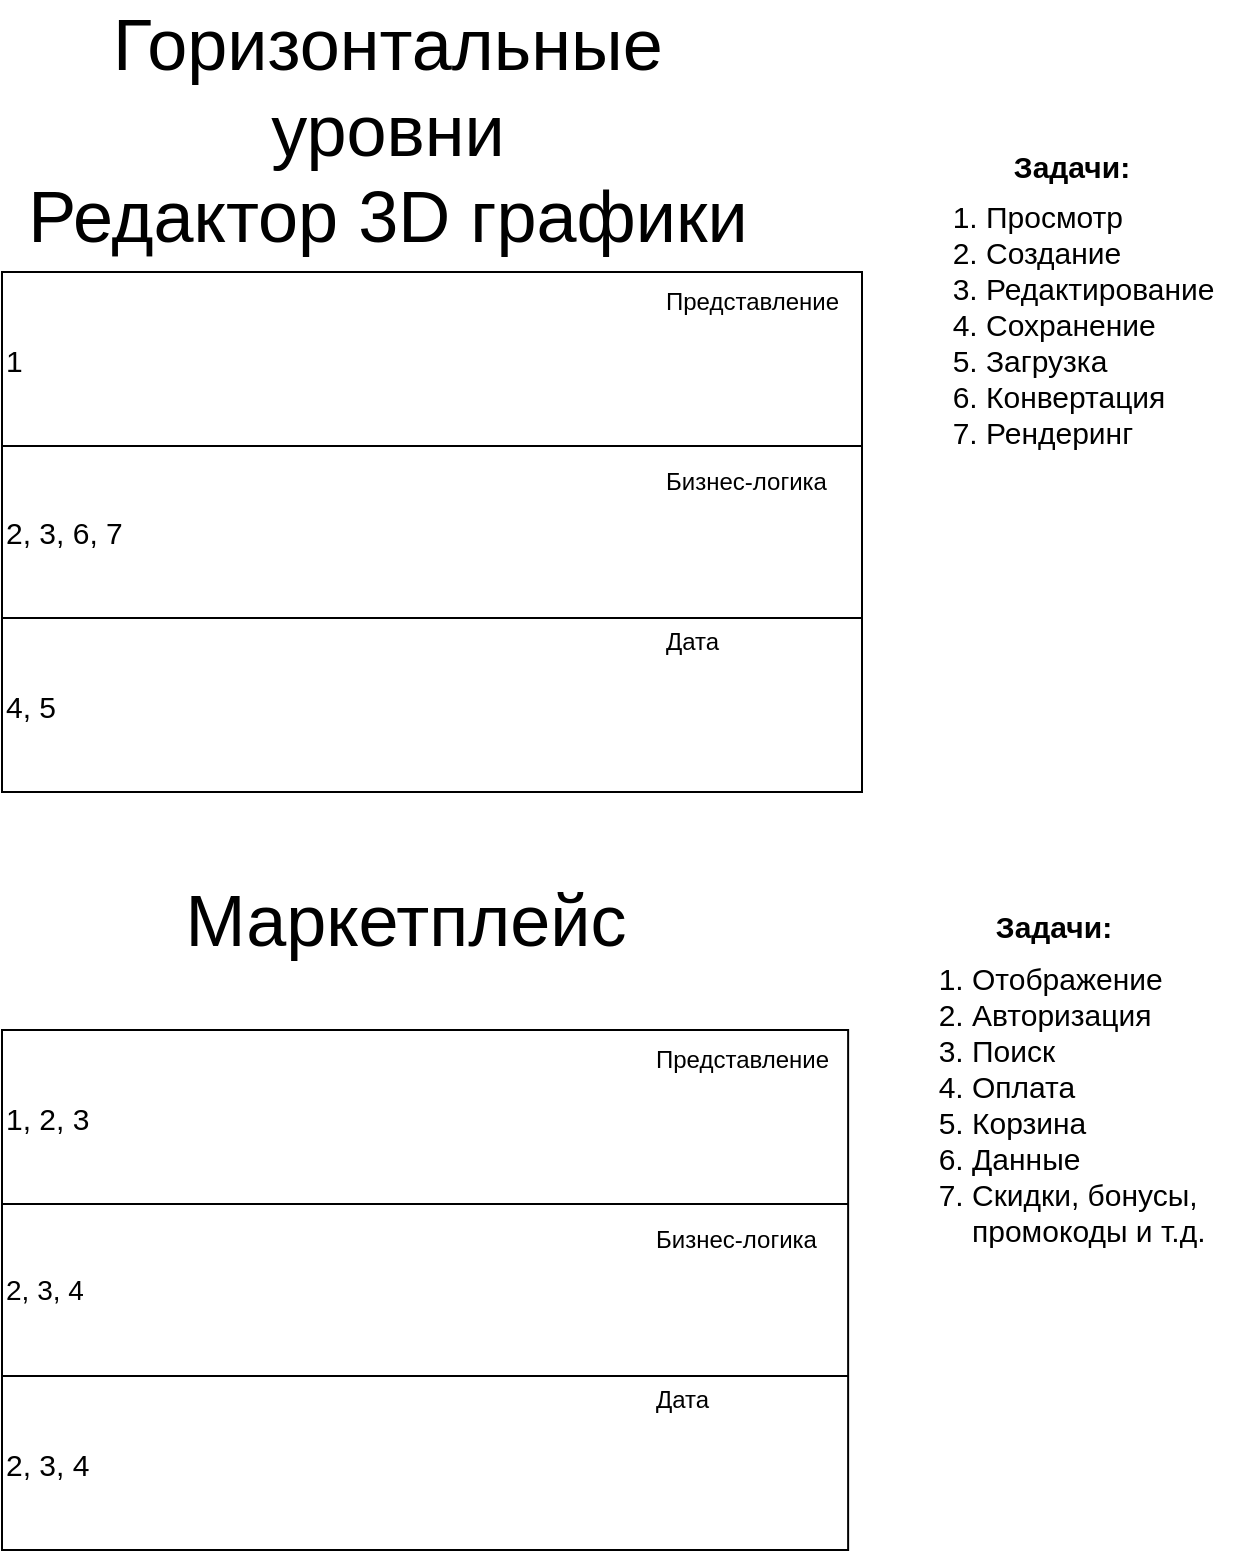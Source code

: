 <mxfile version="22.0.8" type="device">
  <diagram name="Страница — 1" id="RJlJwBfx6ssVay7rbxj-">
    <mxGraphModel dx="3606" dy="1754" grid="0" gridSize="10" guides="1" tooltips="1" connect="1" arrows="1" fold="1" page="1" pageScale="1" pageWidth="827" pageHeight="1169" math="0" shadow="0">
      <root>
        <mxCell id="0" />
        <mxCell id="1" parent="0" />
        <mxCell id="coksm_kmtghOM9rdvQji-69" value="" style="group" vertex="1" connectable="0" parent="1">
          <mxGeometry x="40" y="460" width="610" height="330" as="geometry" />
        </mxCell>
        <mxCell id="coksm_kmtghOM9rdvQji-54" value="&lt;span style=&quot;font-size: 36px;&quot;&gt;Маркетплейс&lt;/span&gt;" style="text;html=1;strokeColor=none;fillColor=none;align=center;verticalAlign=middle;whiteSpace=wrap;rounded=0;" vertex="1" parent="coksm_kmtghOM9rdvQji-69">
          <mxGeometry x="19.677" width="364.032" height="30" as="geometry" />
        </mxCell>
        <mxCell id="coksm_kmtghOM9rdvQji-55" value="" style="group;align=left;fontSize=15;" vertex="1" connectable="0" parent="coksm_kmtghOM9rdvQji-69">
          <mxGeometry y="70" width="423.065" height="260" as="geometry" />
        </mxCell>
        <mxCell id="coksm_kmtghOM9rdvQji-56" value="" style="shape=table;startSize=0;container=1;collapsible=0;childLayout=tableLayout;" vertex="1" parent="coksm_kmtghOM9rdvQji-55">
          <mxGeometry width="423.065" height="260" as="geometry" />
        </mxCell>
        <mxCell id="coksm_kmtghOM9rdvQji-57" value="" style="shape=tableRow;horizontal=0;startSize=0;swimlaneHead=0;swimlaneBody=0;strokeColor=inherit;top=0;left=0;bottom=0;right=0;collapsible=0;dropTarget=0;fillColor=none;points=[[0,0.5],[1,0.5]];portConstraint=eastwest;" vertex="1" parent="coksm_kmtghOM9rdvQji-56">
          <mxGeometry width="423.065" height="87" as="geometry" />
        </mxCell>
        <mxCell id="coksm_kmtghOM9rdvQji-58" value="&lt;font style=&quot;font-size: 15px;&quot;&gt;1, 2, 3&lt;/font&gt;" style="shape=partialRectangle;html=1;whiteSpace=wrap;connectable=0;strokeColor=inherit;overflow=hidden;fillColor=none;top=0;left=0;bottom=0;right=0;pointerEvents=1;align=left;" vertex="1" parent="coksm_kmtghOM9rdvQji-57">
          <mxGeometry width="423" height="87" as="geometry">
            <mxRectangle width="423" height="87" as="alternateBounds" />
          </mxGeometry>
        </mxCell>
        <mxCell id="coksm_kmtghOM9rdvQji-59" value="" style="shape=tableRow;horizontal=0;startSize=0;swimlaneHead=0;swimlaneBody=0;strokeColor=inherit;top=0;left=0;bottom=0;right=0;collapsible=0;dropTarget=0;fillColor=none;points=[[0,0.5],[1,0.5]];portConstraint=eastwest;" vertex="1" parent="coksm_kmtghOM9rdvQji-56">
          <mxGeometry y="87" width="423.065" height="86" as="geometry" />
        </mxCell>
        <mxCell id="coksm_kmtghOM9rdvQji-60" value="&lt;font style=&quot;font-size: 14px;&quot;&gt;2, 3, 4&lt;/font&gt;" style="shape=partialRectangle;html=1;whiteSpace=wrap;connectable=0;strokeColor=inherit;overflow=hidden;fillColor=none;top=0;left=0;bottom=0;right=0;pointerEvents=1;align=left;" vertex="1" parent="coksm_kmtghOM9rdvQji-59">
          <mxGeometry width="423" height="86" as="geometry">
            <mxRectangle width="423" height="86" as="alternateBounds" />
          </mxGeometry>
        </mxCell>
        <mxCell id="coksm_kmtghOM9rdvQji-61" value="" style="shape=tableRow;horizontal=0;startSize=0;swimlaneHead=0;swimlaneBody=0;strokeColor=inherit;top=0;left=0;bottom=0;right=0;collapsible=0;dropTarget=0;fillColor=none;points=[[0,0.5],[1,0.5]];portConstraint=eastwest;" vertex="1" parent="coksm_kmtghOM9rdvQji-56">
          <mxGeometry y="173" width="423.065" height="87" as="geometry" />
        </mxCell>
        <mxCell id="coksm_kmtghOM9rdvQji-62" value="&lt;font style=&quot;font-size: 15px;&quot;&gt;2, 3, 4&lt;/font&gt;" style="shape=partialRectangle;html=1;whiteSpace=wrap;connectable=0;strokeColor=inherit;overflow=hidden;fillColor=none;top=0;left=0;bottom=0;right=0;pointerEvents=1;align=left;" vertex="1" parent="coksm_kmtghOM9rdvQji-61">
          <mxGeometry width="423" height="87" as="geometry">
            <mxRectangle width="423" height="87" as="alternateBounds" />
          </mxGeometry>
        </mxCell>
        <mxCell id="coksm_kmtghOM9rdvQji-63" value="Представление" style="text;html=1;strokeColor=none;fillColor=none;align=left;verticalAlign=middle;whiteSpace=wrap;rounded=0;" vertex="1" parent="coksm_kmtghOM9rdvQji-55">
          <mxGeometry x="324.677" width="98.387" height="30" as="geometry" />
        </mxCell>
        <mxCell id="coksm_kmtghOM9rdvQji-64" value="Бизнес-логика" style="text;html=1;strokeColor=none;fillColor=none;align=left;verticalAlign=middle;whiteSpace=wrap;rounded=0;" vertex="1" parent="coksm_kmtghOM9rdvQji-55">
          <mxGeometry x="324.677" y="90" width="98.387" height="30" as="geometry" />
        </mxCell>
        <mxCell id="coksm_kmtghOM9rdvQji-65" value="Дата" style="text;html=1;strokeColor=none;fillColor=none;align=left;verticalAlign=middle;whiteSpace=wrap;rounded=0;" vertex="1" parent="coksm_kmtghOM9rdvQji-55">
          <mxGeometry x="324.677" y="170" width="98.387" height="30" as="geometry" />
        </mxCell>
        <mxCell id="coksm_kmtghOM9rdvQji-66" value="" style="group;align=left;" vertex="1" connectable="0" parent="coksm_kmtghOM9rdvQji-69">
          <mxGeometry x="442.74" width="167.26" height="180" as="geometry" />
        </mxCell>
        <mxCell id="coksm_kmtghOM9rdvQji-67" value="&lt;ol style=&quot;font-size: 15px;&quot;&gt;&lt;li style=&quot;font-size: 15px;&quot;&gt;Отображение&lt;/li&gt;&lt;li style=&quot;font-size: 15px;&quot;&gt;Авторизация&lt;/li&gt;&lt;li style=&quot;font-size: 15px;&quot;&gt;Поиск&lt;/li&gt;&lt;li style=&quot;font-size: 15px;&quot;&gt;Оплата&lt;/li&gt;&lt;li style=&quot;font-size: 15px;&quot;&gt;Корзина&lt;/li&gt;&lt;li style=&quot;font-size: 15px;&quot;&gt;Данные&lt;/li&gt;&lt;li style=&quot;font-size: 15px;&quot;&gt;Скидки, бонусы, промокоды и т.д.&lt;/li&gt;&lt;/ol&gt;" style="text;strokeColor=none;fillColor=none;html=1;whiteSpace=wrap;verticalAlign=middle;overflow=hidden;fontSize=15;" vertex="1" parent="coksm_kmtghOM9rdvQji-66">
          <mxGeometry y="17.651" width="167.26" height="162.349" as="geometry" />
        </mxCell>
        <mxCell id="coksm_kmtghOM9rdvQji-68" value="Задачи:" style="text;html=1;strokeColor=none;fillColor=none;align=center;verticalAlign=middle;whiteSpace=wrap;rounded=0;fontStyle=1;fontSize=15;" vertex="1" parent="coksm_kmtghOM9rdvQji-66">
          <mxGeometry x="33.452" width="100.356" height="35.294" as="geometry" />
        </mxCell>
        <mxCell id="coksm_kmtghOM9rdvQji-70" value="" style="group" vertex="1" connectable="0" parent="1">
          <mxGeometry x="40" y="81" width="620" height="330" as="geometry" />
        </mxCell>
        <mxCell id="coksm_kmtghOM9rdvQji-17" value="" style="group;align=left;fontSize=15;" vertex="1" connectable="0" parent="coksm_kmtghOM9rdvQji-70">
          <mxGeometry y="70" width="430" height="260" as="geometry" />
        </mxCell>
        <mxCell id="coksm_kmtghOM9rdvQji-5" value="" style="shape=table;startSize=0;container=1;collapsible=0;childLayout=tableLayout;" vertex="1" parent="coksm_kmtghOM9rdvQji-17">
          <mxGeometry width="430" height="260" as="geometry" />
        </mxCell>
        <mxCell id="coksm_kmtghOM9rdvQji-6" value="" style="shape=tableRow;horizontal=0;startSize=0;swimlaneHead=0;swimlaneBody=0;strokeColor=inherit;top=0;left=0;bottom=0;right=0;collapsible=0;dropTarget=0;fillColor=none;points=[[0,0.5],[1,0.5]];portConstraint=eastwest;" vertex="1" parent="coksm_kmtghOM9rdvQji-5">
          <mxGeometry width="430" height="87" as="geometry" />
        </mxCell>
        <mxCell id="coksm_kmtghOM9rdvQji-7" value="&lt;font style=&quot;font-size: 15px;&quot;&gt;1&lt;/font&gt;" style="shape=partialRectangle;html=1;whiteSpace=wrap;connectable=0;strokeColor=inherit;overflow=hidden;fillColor=none;top=0;left=0;bottom=0;right=0;pointerEvents=1;align=left;" vertex="1" parent="coksm_kmtghOM9rdvQji-6">
          <mxGeometry width="430" height="87" as="geometry">
            <mxRectangle width="430" height="87" as="alternateBounds" />
          </mxGeometry>
        </mxCell>
        <mxCell id="coksm_kmtghOM9rdvQji-8" value="" style="shape=tableRow;horizontal=0;startSize=0;swimlaneHead=0;swimlaneBody=0;strokeColor=inherit;top=0;left=0;bottom=0;right=0;collapsible=0;dropTarget=0;fillColor=none;points=[[0,0.5],[1,0.5]];portConstraint=eastwest;" vertex="1" parent="coksm_kmtghOM9rdvQji-5">
          <mxGeometry y="87" width="430" height="86" as="geometry" />
        </mxCell>
        <mxCell id="coksm_kmtghOM9rdvQji-9" value="&lt;font style=&quot;font-size: 15px;&quot;&gt;2, 3, 6, 7&lt;/font&gt;" style="shape=partialRectangle;html=1;whiteSpace=wrap;connectable=0;strokeColor=inherit;overflow=hidden;fillColor=none;top=0;left=0;bottom=0;right=0;pointerEvents=1;align=left;" vertex="1" parent="coksm_kmtghOM9rdvQji-8">
          <mxGeometry width="430" height="86" as="geometry">
            <mxRectangle width="430" height="86" as="alternateBounds" />
          </mxGeometry>
        </mxCell>
        <mxCell id="coksm_kmtghOM9rdvQji-10" value="" style="shape=tableRow;horizontal=0;startSize=0;swimlaneHead=0;swimlaneBody=0;strokeColor=inherit;top=0;left=0;bottom=0;right=0;collapsible=0;dropTarget=0;fillColor=none;points=[[0,0.5],[1,0.5]];portConstraint=eastwest;" vertex="1" parent="coksm_kmtghOM9rdvQji-5">
          <mxGeometry y="173" width="430" height="87" as="geometry" />
        </mxCell>
        <mxCell id="coksm_kmtghOM9rdvQji-11" value="&lt;span style=&quot;font-size: 15px;&quot;&gt;4, 5&lt;/span&gt;" style="shape=partialRectangle;html=1;whiteSpace=wrap;connectable=0;strokeColor=inherit;overflow=hidden;fillColor=none;top=0;left=0;bottom=0;right=0;pointerEvents=1;align=left;" vertex="1" parent="coksm_kmtghOM9rdvQji-10">
          <mxGeometry width="430" height="87" as="geometry">
            <mxRectangle width="430" height="87" as="alternateBounds" />
          </mxGeometry>
        </mxCell>
        <mxCell id="coksm_kmtghOM9rdvQji-12" value="Представление" style="text;html=1;strokeColor=none;fillColor=none;align=left;verticalAlign=middle;whiteSpace=wrap;rounded=0;" vertex="1" parent="coksm_kmtghOM9rdvQji-17">
          <mxGeometry x="330" width="100" height="30" as="geometry" />
        </mxCell>
        <mxCell id="coksm_kmtghOM9rdvQji-13" value="Бизнес-логика" style="text;html=1;strokeColor=none;fillColor=none;align=left;verticalAlign=middle;whiteSpace=wrap;rounded=0;" vertex="1" parent="coksm_kmtghOM9rdvQji-17">
          <mxGeometry x="330" y="90" width="100" height="30" as="geometry" />
        </mxCell>
        <mxCell id="coksm_kmtghOM9rdvQji-14" value="Дата" style="text;html=1;strokeColor=none;fillColor=none;align=left;verticalAlign=middle;whiteSpace=wrap;rounded=0;" vertex="1" parent="coksm_kmtghOM9rdvQji-17">
          <mxGeometry x="330" y="170" width="100" height="30" as="geometry" />
        </mxCell>
        <mxCell id="coksm_kmtghOM9rdvQji-20" value="" style="group;align=left;" vertex="1" connectable="0" parent="coksm_kmtghOM9rdvQji-70">
          <mxGeometry x="450" width="170" height="170" as="geometry" />
        </mxCell>
        <mxCell id="coksm_kmtghOM9rdvQji-18" value="&lt;ol style=&quot;font-size: 15px;&quot;&gt;&lt;li style=&quot;font-size: 15px;&quot;&gt;Просмотр&lt;/li&gt;&lt;li style=&quot;font-size: 15px;&quot;&gt;Создание&lt;/li&gt;&lt;li style=&quot;font-size: 15px;&quot;&gt;Редактирование&lt;/li&gt;&lt;li style=&quot;font-size: 15px;&quot;&gt;Сохранение&lt;/li&gt;&lt;li style=&quot;font-size: 15px;&quot;&gt;Загрузка&lt;/li&gt;&lt;li style=&quot;font-size: 15px;&quot;&gt;Конвертация&lt;/li&gt;&lt;li style=&quot;font-size: 15px;&quot;&gt;Рендеринг&lt;/li&gt;&lt;/ol&gt;" style="text;strokeColor=none;fillColor=none;html=1;whiteSpace=wrap;verticalAlign=middle;overflow=hidden;fontSize=15;" vertex="1" parent="coksm_kmtghOM9rdvQji-20">
          <mxGeometry y="16.67" width="170" height="153.33" as="geometry" />
        </mxCell>
        <mxCell id="coksm_kmtghOM9rdvQji-19" value="Задачи:" style="text;html=1;strokeColor=none;fillColor=none;align=center;verticalAlign=middle;whiteSpace=wrap;rounded=0;fontStyle=1;fontSize=15;" vertex="1" parent="coksm_kmtghOM9rdvQji-20">
          <mxGeometry x="34" width="102" height="33.333" as="geometry" />
        </mxCell>
        <mxCell id="coksm_kmtghOM9rdvQji-1" value="&lt;font style=&quot;font-size: 36px;&quot;&gt;Горизонтальные уровни&lt;br&gt;Редактор 3D графики&lt;/font&gt;" style="text;html=1;strokeColor=none;fillColor=none;align=center;verticalAlign=middle;whiteSpace=wrap;rounded=0;" vertex="1" parent="1">
          <mxGeometry x="48" y="65" width="370" height="30" as="geometry" />
        </mxCell>
      </root>
    </mxGraphModel>
  </diagram>
</mxfile>
